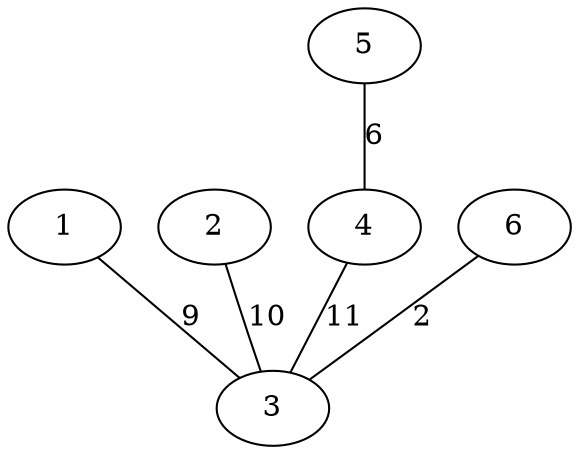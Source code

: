 graph {
	1 -- 3 [label = 9];
	2 -- 3 [label = 10];
	4 -- 3 [label = 11];
	5 -- 4 [label = 6];
	6 -- 3 [label = 2];
}
